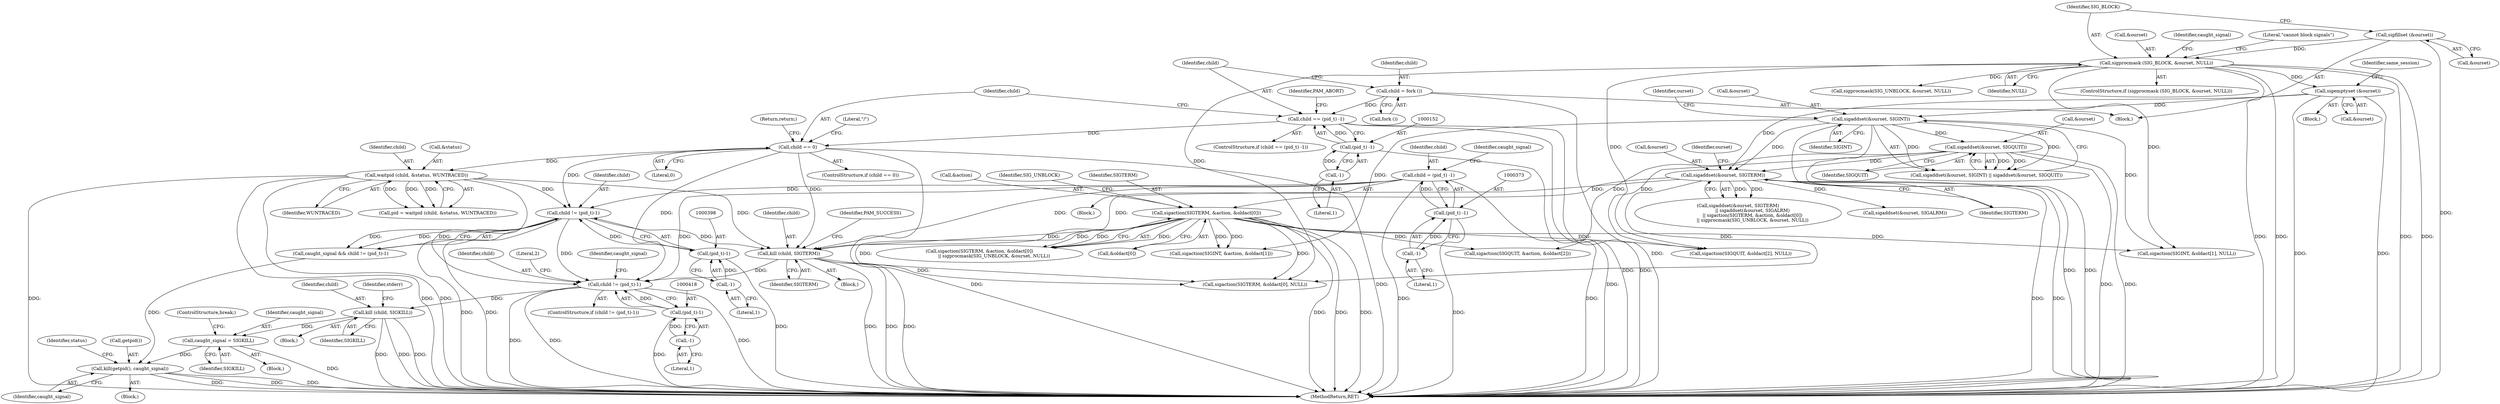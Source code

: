 digraph "0_util-linux_dffab154d29a288aa171ff50263ecc8f2e14a891@API" {
"1000462" [label="(Call,caught_signal = SIGKILL)"];
"1000424" [label="(Call,kill (child, SIGKILL))"];
"1000415" [label="(Call,child != (pid_t)-1)"];
"1000395" [label="(Call,child != (pid_t)-1)"];
"1000163" [label="(Call,child == 0)"];
"1000149" [label="(Call,child == (pid_t) -1)"];
"1000145" [label="(Call,child = fork ())"];
"1000151" [label="(Call,(pid_t) -1)"];
"1000153" [label="(Call,-1)"];
"1000311" [label="(Call,waitpid (child, &status, WUNTRACED))"];
"1000370" [label="(Call,child = (pid_t) -1)"];
"1000372" [label="(Call,(pid_t) -1)"];
"1000374" [label="(Call,-1)"];
"1000397" [label="(Call,(pid_t)-1)"];
"1000399" [label="(Call,-1)"];
"1000406" [label="(Call,kill (child, SIGTERM))"];
"1000251" [label="(Call,sigaction(SIGTERM, &action, &oldact[0]))"];
"1000241" [label="(Call,sigaddset(&ourset, SIGTERM))"];
"1000225" [label="(Call,sigaddset(&ourset, SIGQUIT))"];
"1000221" [label="(Call,sigaddset(&ourset, SIGINT))"];
"1000212" [label="(Call,sigemptyset (&ourset))"];
"1000180" [label="(Call,sigprocmask (SIG_BLOCK, &ourset, NULL))"];
"1000176" [label="(Call,sigfillset (&ourset))"];
"1000417" [label="(Call,(pid_t)-1)"];
"1000419" [label="(Call,-1)"];
"1000466" [label="(Call,kill(getpid(), caught_signal))"];
"1000396" [label="(Identifier,child)"];
"1000465" [label="(ControlStructure,break;)"];
"1000246" [label="(Call,sigaddset(&ourset, SIGALRM))"];
"1000244" [label="(Identifier,SIGTERM)"];
"1000195" [label="(Block,)"];
"1000228" [label="(Identifier,SIGQUIT)"];
"1000180" [label="(Call,sigprocmask (SIG_BLOCK, &ourset, NULL))"];
"1000468" [label="(Identifier,caught_signal)"];
"1000153" [label="(Call,-1)"];
"1000462" [label="(Call,caught_signal = SIGKILL)"];
"1000251" [label="(Call,sigaction(SIGTERM, &action, &oldact[0]))"];
"1000177" [label="(Call,&ourset)"];
"1000150" [label="(Identifier,child)"];
"1000370" [label="(Call,child = (pid_t) -1)"];
"1000471" [label="(MethodReturn,RET)"];
"1000394" [label="(Identifier,caught_signal)"];
"1000413" [label="(Block,)"];
"1000145" [label="(Call,child = fork ())"];
"1000342" [label="(Block,)"];
"1000241" [label="(Call,sigaddset(&ourset, SIGTERM))"];
"1000212" [label="(Call,sigemptyset (&ourset))"];
"1000393" [label="(Call,caught_signal && child != (pid_t)-1)"];
"1000217" [label="(Identifier,same_session)"];
"1000166" [label="(Return,return;)"];
"1000181" [label="(Identifier,SIG_BLOCK)"];
"1000213" [label="(Call,&ourset)"];
"1000182" [label="(Call,&ourset)"];
"1000194" [label="(Identifier,caught_signal)"];
"1000400" [label="(Literal,1)"];
"1000424" [label="(Call,kill (child, SIGKILL))"];
"1000226" [label="(Call,&ourset)"];
"1000259" [label="(Call,sigprocmask(SIG_UNBLOCK, &ourset, NULL))"];
"1000162" [label="(ControlStructure,if (child == 0))"];
"1000417" [label="(Call,(pid_t)-1)"];
"1000408" [label="(Identifier,SIGTERM)"];
"1000242" [label="(Call,&ourset)"];
"1000163" [label="(Call,child == 0)"];
"1000375" [label="(Literal,1)"];
"1000312" [label="(Identifier,child)"];
"1000176" [label="(Call,sigfillset (&ourset))"];
"1000147" [label="(Call,fork ())"];
"1000240" [label="(Call,sigaddset(&ourset, SIGTERM)\n                    || sigaddset(&ourset, SIGALRM)\n                    || sigaction(SIGTERM, &action, &oldact[0])\n                    || sigprocmask(SIG_UNBLOCK, &ourset, NULL))"];
"1000415" [label="(Call,child != (pid_t)-1)"];
"1000222" [label="(Call,&ourset)"];
"1000260" [label="(Identifier,SIG_UNBLOCK)"];
"1000252" [label="(Identifier,SIGTERM)"];
"1000220" [label="(Call,sigaddset(&ourset, SIGINT) || sigaddset(&ourset, SIGQUIT))"];
"1000470" [label="(Identifier,status)"];
"1000463" [label="(Identifier,caught_signal)"];
"1000255" [label="(Call,&oldact[0])"];
"1000188" [label="(Literal,\"cannot block signals\")"];
"1000279" [label="(Call,sigaction(SIGINT, &action, &oldact[1]))"];
"1000250" [label="(Call,sigaction(SIGTERM, &action, &oldact[0])\n                    || sigprocmask(SIG_UNBLOCK, &ourset, NULL))"];
"1000432" [label="(Identifier,caught_signal)"];
"1000416" [label="(Identifier,child)"];
"1000426" [label="(Identifier,SIGKILL)"];
"1000154" [label="(Literal,1)"];
"1000315" [label="(Identifier,WUNTRACED)"];
"1000466" [label="(Call,kill(getpid(), caught_signal))"];
"1000170" [label="(Literal,\"/\")"];
"1000253" [label="(Call,&action)"];
"1000395" [label="(Call,child != (pid_t)-1)"];
"1000374" [label="(Call,-1)"];
"1000464" [label="(Identifier,SIGKILL)"];
"1000151" [label="(Call,(pid_t) -1)"];
"1000421" [label="(Block,)"];
"1000164" [label="(Identifier,child)"];
"1000311" [label="(Call,waitpid (child, &status, WUNTRACED))"];
"1000397" [label="(Call,(pid_t)-1)"];
"1000165" [label="(Literal,0)"];
"1000309" [label="(Call,pid = waitpid (child, &status, WUNTRACED))"];
"1000287" [label="(Call,sigaction(SIGQUIT, &action, &oldact[2]))"];
"1000425" [label="(Identifier,child)"];
"1000149" [label="(Call,child == (pid_t) -1)"];
"1000407" [label="(Identifier,child)"];
"1000371" [label="(Identifier,child)"];
"1000414" [label="(ControlStructure,if (child != (pid_t)-1))"];
"1000433" [label="(Block,)"];
"1000225" [label="(Call,sigaddset(&ourset, SIGQUIT))"];
"1000248" [label="(Identifier,ourset)"];
"1000148" [label="(ControlStructure,if (child == (pid_t) -1))"];
"1000146" [label="(Identifier,child)"];
"1000109" [label="(Block,)"];
"1000428" [label="(Identifier,stderr)"];
"1000399" [label="(Call,-1)"];
"1000372" [label="(Call,(pid_t) -1)"];
"1000157" [label="(Identifier,PAM_ABORT)"];
"1000227" [label="(Identifier,ourset)"];
"1000467" [label="(Call,getpid())"];
"1000406" [label="(Call,kill (child, SIGTERM))"];
"1000221" [label="(Call,sigaddset(&ourset, SIGINT))"];
"1000401" [label="(Block,)"];
"1000313" [label="(Call,&status)"];
"1000184" [label="(Identifier,NULL)"];
"1000423" [label="(Literal,2)"];
"1000420" [label="(Literal,1)"];
"1000453" [label="(Call,sigaction(SIGQUIT, &oldact[2], NULL))"];
"1000419" [label="(Call,-1)"];
"1000224" [label="(Identifier,SIGINT)"];
"1000410" [label="(Identifier,PAM_SUCCESS)"];
"1000444" [label="(Call,sigaction(SIGINT, &oldact[1], NULL))"];
"1000435" [label="(Call,sigaction(SIGTERM, &oldact[0], NULL))"];
"1000179" [label="(ControlStructure,if (sigprocmask (SIG_BLOCK, &ourset, NULL)))"];
"1000462" -> "1000433"  [label="AST: "];
"1000462" -> "1000464"  [label="CFG: "];
"1000463" -> "1000462"  [label="AST: "];
"1000464" -> "1000462"  [label="AST: "];
"1000465" -> "1000462"  [label="CFG: "];
"1000462" -> "1000471"  [label="DDG: "];
"1000424" -> "1000462"  [label="DDG: "];
"1000462" -> "1000466"  [label="DDG: "];
"1000424" -> "1000421"  [label="AST: "];
"1000424" -> "1000426"  [label="CFG: "];
"1000425" -> "1000424"  [label="AST: "];
"1000426" -> "1000424"  [label="AST: "];
"1000428" -> "1000424"  [label="CFG: "];
"1000424" -> "1000471"  [label="DDG: "];
"1000424" -> "1000471"  [label="DDG: "];
"1000424" -> "1000471"  [label="DDG: "];
"1000415" -> "1000424"  [label="DDG: "];
"1000415" -> "1000414"  [label="AST: "];
"1000415" -> "1000417"  [label="CFG: "];
"1000416" -> "1000415"  [label="AST: "];
"1000417" -> "1000415"  [label="AST: "];
"1000423" -> "1000415"  [label="CFG: "];
"1000432" -> "1000415"  [label="CFG: "];
"1000415" -> "1000471"  [label="DDG: "];
"1000415" -> "1000471"  [label="DDG: "];
"1000415" -> "1000471"  [label="DDG: "];
"1000395" -> "1000415"  [label="DDG: "];
"1000163" -> "1000415"  [label="DDG: "];
"1000311" -> "1000415"  [label="DDG: "];
"1000406" -> "1000415"  [label="DDG: "];
"1000370" -> "1000415"  [label="DDG: "];
"1000417" -> "1000415"  [label="DDG: "];
"1000395" -> "1000393"  [label="AST: "];
"1000395" -> "1000397"  [label="CFG: "];
"1000396" -> "1000395"  [label="AST: "];
"1000397" -> "1000395"  [label="AST: "];
"1000393" -> "1000395"  [label="CFG: "];
"1000395" -> "1000471"  [label="DDG: "];
"1000395" -> "1000471"  [label="DDG: "];
"1000395" -> "1000393"  [label="DDG: "];
"1000395" -> "1000393"  [label="DDG: "];
"1000163" -> "1000395"  [label="DDG: "];
"1000311" -> "1000395"  [label="DDG: "];
"1000370" -> "1000395"  [label="DDG: "];
"1000397" -> "1000395"  [label="DDG: "];
"1000395" -> "1000406"  [label="DDG: "];
"1000163" -> "1000162"  [label="AST: "];
"1000163" -> "1000165"  [label="CFG: "];
"1000164" -> "1000163"  [label="AST: "];
"1000165" -> "1000163"  [label="AST: "];
"1000166" -> "1000163"  [label="CFG: "];
"1000170" -> "1000163"  [label="CFG: "];
"1000163" -> "1000471"  [label="DDG: "];
"1000163" -> "1000471"  [label="DDG: "];
"1000149" -> "1000163"  [label="DDG: "];
"1000163" -> "1000311"  [label="DDG: "];
"1000163" -> "1000406"  [label="DDG: "];
"1000149" -> "1000148"  [label="AST: "];
"1000149" -> "1000151"  [label="CFG: "];
"1000150" -> "1000149"  [label="AST: "];
"1000151" -> "1000149"  [label="AST: "];
"1000157" -> "1000149"  [label="CFG: "];
"1000164" -> "1000149"  [label="CFG: "];
"1000149" -> "1000471"  [label="DDG: "];
"1000149" -> "1000471"  [label="DDG: "];
"1000145" -> "1000149"  [label="DDG: "];
"1000151" -> "1000149"  [label="DDG: "];
"1000145" -> "1000109"  [label="AST: "];
"1000145" -> "1000147"  [label="CFG: "];
"1000146" -> "1000145"  [label="AST: "];
"1000147" -> "1000145"  [label="AST: "];
"1000150" -> "1000145"  [label="CFG: "];
"1000145" -> "1000471"  [label="DDG: "];
"1000151" -> "1000153"  [label="CFG: "];
"1000152" -> "1000151"  [label="AST: "];
"1000153" -> "1000151"  [label="AST: "];
"1000151" -> "1000471"  [label="DDG: "];
"1000153" -> "1000151"  [label="DDG: "];
"1000153" -> "1000154"  [label="CFG: "];
"1000154" -> "1000153"  [label="AST: "];
"1000311" -> "1000309"  [label="AST: "];
"1000311" -> "1000315"  [label="CFG: "];
"1000312" -> "1000311"  [label="AST: "];
"1000313" -> "1000311"  [label="AST: "];
"1000315" -> "1000311"  [label="AST: "];
"1000309" -> "1000311"  [label="CFG: "];
"1000311" -> "1000471"  [label="DDG: "];
"1000311" -> "1000471"  [label="DDG: "];
"1000311" -> "1000471"  [label="DDG: "];
"1000311" -> "1000309"  [label="DDG: "];
"1000311" -> "1000309"  [label="DDG: "];
"1000311" -> "1000309"  [label="DDG: "];
"1000311" -> "1000406"  [label="DDG: "];
"1000370" -> "1000342"  [label="AST: "];
"1000370" -> "1000372"  [label="CFG: "];
"1000371" -> "1000370"  [label="AST: "];
"1000372" -> "1000370"  [label="AST: "];
"1000394" -> "1000370"  [label="CFG: "];
"1000370" -> "1000471"  [label="DDG: "];
"1000370" -> "1000471"  [label="DDG: "];
"1000372" -> "1000370"  [label="DDG: "];
"1000370" -> "1000406"  [label="DDG: "];
"1000372" -> "1000374"  [label="CFG: "];
"1000373" -> "1000372"  [label="AST: "];
"1000374" -> "1000372"  [label="AST: "];
"1000372" -> "1000471"  [label="DDG: "];
"1000374" -> "1000372"  [label="DDG: "];
"1000374" -> "1000375"  [label="CFG: "];
"1000375" -> "1000374"  [label="AST: "];
"1000397" -> "1000399"  [label="CFG: "];
"1000398" -> "1000397"  [label="AST: "];
"1000399" -> "1000397"  [label="AST: "];
"1000397" -> "1000471"  [label="DDG: "];
"1000399" -> "1000397"  [label="DDG: "];
"1000399" -> "1000400"  [label="CFG: "];
"1000400" -> "1000399"  [label="AST: "];
"1000406" -> "1000401"  [label="AST: "];
"1000406" -> "1000408"  [label="CFG: "];
"1000407" -> "1000406"  [label="AST: "];
"1000408" -> "1000406"  [label="AST: "];
"1000410" -> "1000406"  [label="CFG: "];
"1000406" -> "1000471"  [label="DDG: "];
"1000406" -> "1000471"  [label="DDG: "];
"1000406" -> "1000471"  [label="DDG: "];
"1000251" -> "1000406"  [label="DDG: "];
"1000241" -> "1000406"  [label="DDG: "];
"1000406" -> "1000435"  [label="DDG: "];
"1000251" -> "1000250"  [label="AST: "];
"1000251" -> "1000255"  [label="CFG: "];
"1000252" -> "1000251"  [label="AST: "];
"1000253" -> "1000251"  [label="AST: "];
"1000255" -> "1000251"  [label="AST: "];
"1000260" -> "1000251"  [label="CFG: "];
"1000250" -> "1000251"  [label="CFG: "];
"1000251" -> "1000471"  [label="DDG: "];
"1000251" -> "1000471"  [label="DDG: "];
"1000251" -> "1000471"  [label="DDG: "];
"1000251" -> "1000250"  [label="DDG: "];
"1000251" -> "1000250"  [label="DDG: "];
"1000251" -> "1000250"  [label="DDG: "];
"1000241" -> "1000251"  [label="DDG: "];
"1000251" -> "1000279"  [label="DDG: "];
"1000251" -> "1000279"  [label="DDG: "];
"1000251" -> "1000287"  [label="DDG: "];
"1000251" -> "1000435"  [label="DDG: "];
"1000251" -> "1000435"  [label="DDG: "];
"1000251" -> "1000444"  [label="DDG: "];
"1000251" -> "1000453"  [label="DDG: "];
"1000241" -> "1000240"  [label="AST: "];
"1000241" -> "1000244"  [label="CFG: "];
"1000242" -> "1000241"  [label="AST: "];
"1000244" -> "1000241"  [label="AST: "];
"1000248" -> "1000241"  [label="CFG: "];
"1000240" -> "1000241"  [label="CFG: "];
"1000241" -> "1000471"  [label="DDG: "];
"1000241" -> "1000471"  [label="DDG: "];
"1000241" -> "1000240"  [label="DDG: "];
"1000241" -> "1000240"  [label="DDG: "];
"1000225" -> "1000241"  [label="DDG: "];
"1000221" -> "1000241"  [label="DDG: "];
"1000212" -> "1000241"  [label="DDG: "];
"1000241" -> "1000246"  [label="DDG: "];
"1000241" -> "1000435"  [label="DDG: "];
"1000225" -> "1000220"  [label="AST: "];
"1000225" -> "1000228"  [label="CFG: "];
"1000226" -> "1000225"  [label="AST: "];
"1000228" -> "1000225"  [label="AST: "];
"1000220" -> "1000225"  [label="CFG: "];
"1000225" -> "1000471"  [label="DDG: "];
"1000225" -> "1000471"  [label="DDG: "];
"1000225" -> "1000220"  [label="DDG: "];
"1000225" -> "1000220"  [label="DDG: "];
"1000221" -> "1000225"  [label="DDG: "];
"1000225" -> "1000287"  [label="DDG: "];
"1000225" -> "1000453"  [label="DDG: "];
"1000221" -> "1000220"  [label="AST: "];
"1000221" -> "1000224"  [label="CFG: "];
"1000222" -> "1000221"  [label="AST: "];
"1000224" -> "1000221"  [label="AST: "];
"1000227" -> "1000221"  [label="CFG: "];
"1000220" -> "1000221"  [label="CFG: "];
"1000221" -> "1000471"  [label="DDG: "];
"1000221" -> "1000471"  [label="DDG: "];
"1000221" -> "1000220"  [label="DDG: "];
"1000221" -> "1000220"  [label="DDG: "];
"1000212" -> "1000221"  [label="DDG: "];
"1000221" -> "1000279"  [label="DDG: "];
"1000221" -> "1000444"  [label="DDG: "];
"1000212" -> "1000195"  [label="AST: "];
"1000212" -> "1000213"  [label="CFG: "];
"1000213" -> "1000212"  [label="AST: "];
"1000217" -> "1000212"  [label="CFG: "];
"1000212" -> "1000471"  [label="DDG: "];
"1000212" -> "1000471"  [label="DDG: "];
"1000180" -> "1000212"  [label="DDG: "];
"1000180" -> "1000179"  [label="AST: "];
"1000180" -> "1000184"  [label="CFG: "];
"1000181" -> "1000180"  [label="AST: "];
"1000182" -> "1000180"  [label="AST: "];
"1000184" -> "1000180"  [label="AST: "];
"1000188" -> "1000180"  [label="CFG: "];
"1000194" -> "1000180"  [label="CFG: "];
"1000180" -> "1000471"  [label="DDG: "];
"1000180" -> "1000471"  [label="DDG: "];
"1000180" -> "1000471"  [label="DDG: "];
"1000180" -> "1000471"  [label="DDG: "];
"1000176" -> "1000180"  [label="DDG: "];
"1000180" -> "1000259"  [label="DDG: "];
"1000180" -> "1000435"  [label="DDG: "];
"1000180" -> "1000444"  [label="DDG: "];
"1000180" -> "1000453"  [label="DDG: "];
"1000176" -> "1000109"  [label="AST: "];
"1000176" -> "1000177"  [label="CFG: "];
"1000177" -> "1000176"  [label="AST: "];
"1000181" -> "1000176"  [label="CFG: "];
"1000176" -> "1000471"  [label="DDG: "];
"1000417" -> "1000419"  [label="CFG: "];
"1000418" -> "1000417"  [label="AST: "];
"1000419" -> "1000417"  [label="AST: "];
"1000417" -> "1000471"  [label="DDG: "];
"1000419" -> "1000417"  [label="DDG: "];
"1000419" -> "1000420"  [label="CFG: "];
"1000420" -> "1000419"  [label="AST: "];
"1000466" -> "1000413"  [label="AST: "];
"1000466" -> "1000468"  [label="CFG: "];
"1000467" -> "1000466"  [label="AST: "];
"1000468" -> "1000466"  [label="AST: "];
"1000470" -> "1000466"  [label="CFG: "];
"1000466" -> "1000471"  [label="DDG: "];
"1000466" -> "1000471"  [label="DDG: "];
"1000466" -> "1000471"  [label="DDG: "];
"1000393" -> "1000466"  [label="DDG: "];
}
